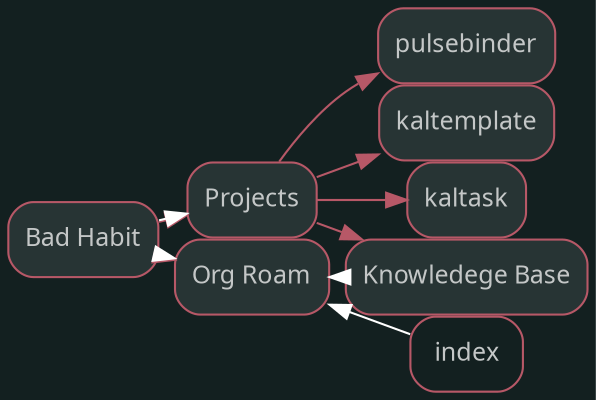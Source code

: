 digraph "Bad Habit" {graph [nodesep=0,ranksep=0,rankdir="LR",bgcolor="#132020"];node [shape="rectangle",style="rounded,filled",fontname="sans",fontsize="12px",labelfontname="sans",color="#b75867",fillcolor="#273434",fontcolor="#c4c7c7"];"Bad Habit" [label="Bad Habit",tooltip="Bad Habit",URL="../Bad Habit.html",target="_parent"];"Projects" [label="Projects",tooltip="Projects",URL="../Projects.html",target="_parent"];"Org Roam" [label="Org Roam",tooltip="Org Roam",URL="../Org Roam.html",target="_parent"];subgraph "Forward Bad Habit" {edge [color="#b75867"];"Bad Habit" -> "Projects";"Bad Habit" -> "Org Roam";}
node [shape="rectangle",style="rounded",fontname="sans",fontsize="12px",labelfontname="sans",color="#b75867",fillcolor="#FFFFFF",fontcolor="#c4c7c7"];subgraph "Backward Bad Habit" {edge [dir="back",color="#FFFFFF"];}node [shape="rectangle",style="rounded,filled",fontname="sans",fontsize="12px",labelfontname="sans",color="#b75867",fillcolor="#273434",fontcolor="#c4c7c7"];"Projects" [label="Projects",tooltip="Projects",URL="../Projects.html",target="_parent"];"pulsebinder" [label="pulsebinder",tooltip="pulsebinder",URL="../pulsebinder.html",target="_parent"];"kaltemplate" [label="kaltemplate",tooltip="kaltemplate",URL="../kaltemplate.html",target="_parent"];"kaltask" [label="kaltask",tooltip="kaltask",URL="../kaltask.html",target="_parent"];"Knowledege Base" [label="Knowledege Base",tooltip="Knowledege Base",URL="../Knowledege Base.html",target="_parent"];subgraph "Forward Projects" {edge [color="#b75867"];"Projects" -> "pulsebinder";"Projects" -> "kaltemplate";"Projects" -> "kaltask";"Projects" -> "Knowledege Base";}
node [shape="rectangle",style="rounded",fontname="sans",fontsize="12px",labelfontname="sans",color="#b75867",fillcolor="#FFFFFF",fontcolor="#c4c7c7"];"Bad Habit" [label="Bad Habit",tooltip="Bad Habit",URL="../Bad Habit.html",target="_parent"];subgraph "Backward Projects" {edge [dir="back",color="#FFFFFF"];"Projects" -> "Bad Habit";}node [shape="rectangle",style="rounded,filled",fontname="sans",fontsize="12px",labelfontname="sans",color="#b75867",fillcolor="#273434",fontcolor="#c4c7c7"];"Org Roam" [label="Org Roam",tooltip="Org Roam",URL="../Org Roam.html",target="_parent"];subgraph "Forward Org Roam" {edge [color="#b75867"];}
node [shape="rectangle",style="rounded",fontname="sans",fontsize="12px",labelfontname="sans",color="#b75867",fillcolor="#FFFFFF",fontcolor="#c4c7c7"];"Bad Habit" [label="Bad Habit",tooltip="Bad Habit",URL="../Bad Habit.html",target="_parent"];"index" [label="index",tooltip="index",URL="../index.html",target="_parent"];"Knowledege Base" [label="Knowledege Base",tooltip="Knowledege Base",URL="../Knowledege Base.html",target="_parent"];subgraph "Backward Org Roam" {edge [dir="back",color="#FFFFFF"];"Org Roam" -> "Bad Habit";"Org Roam" -> "index";"Org Roam" -> "Knowledege Base";}}